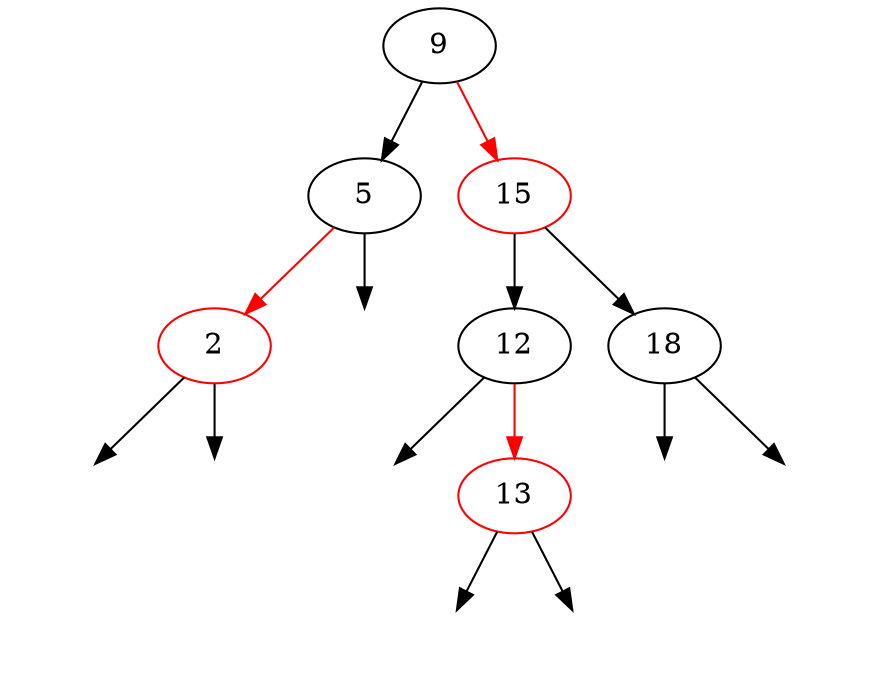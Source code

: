 digraph RBTree {
"139660434247376" [label="9"]
"139660434247376" -> "139660436098128"
"139660436098128" [label="5"]
"139660436098128" -> "139660435887760" [color="red"]
"139660435887760" [color=red,label="2"]
L139660435887760 [label="",color=none]
139660435887760 -> L139660435887760
R139660435887760 [label="",color=none]
139660435887760 -> R139660435887760
R139660436098128 [label="",color=none]
139660436098128 -> R139660436098128
"139660434247376" -> "139660435793424" [color="red"]
"139660435793424" [color=red,label="15"]
"139660435793424" -> "139660435791312"
"139660435791312" [label="12"]
L139660435791312 [label="",color=none]
139660435791312 -> L139660435791312
"139660435791312" -> "139660435793488" [color="red"]
"139660435793488" [color=red,label="13"]
L139660435793488 [label="",color=none]
139660435793488 -> L139660435793488
R139660435793488 [label="",color=none]
139660435793488 -> R139660435793488
"139660435793424" -> "139660435887824"
"139660435887824" [label="18"]
L139660435887824 [label="",color=none]
139660435887824 -> L139660435887824
R139660435887824 [label="",color=none]
139660435887824 -> R139660435887824
}
